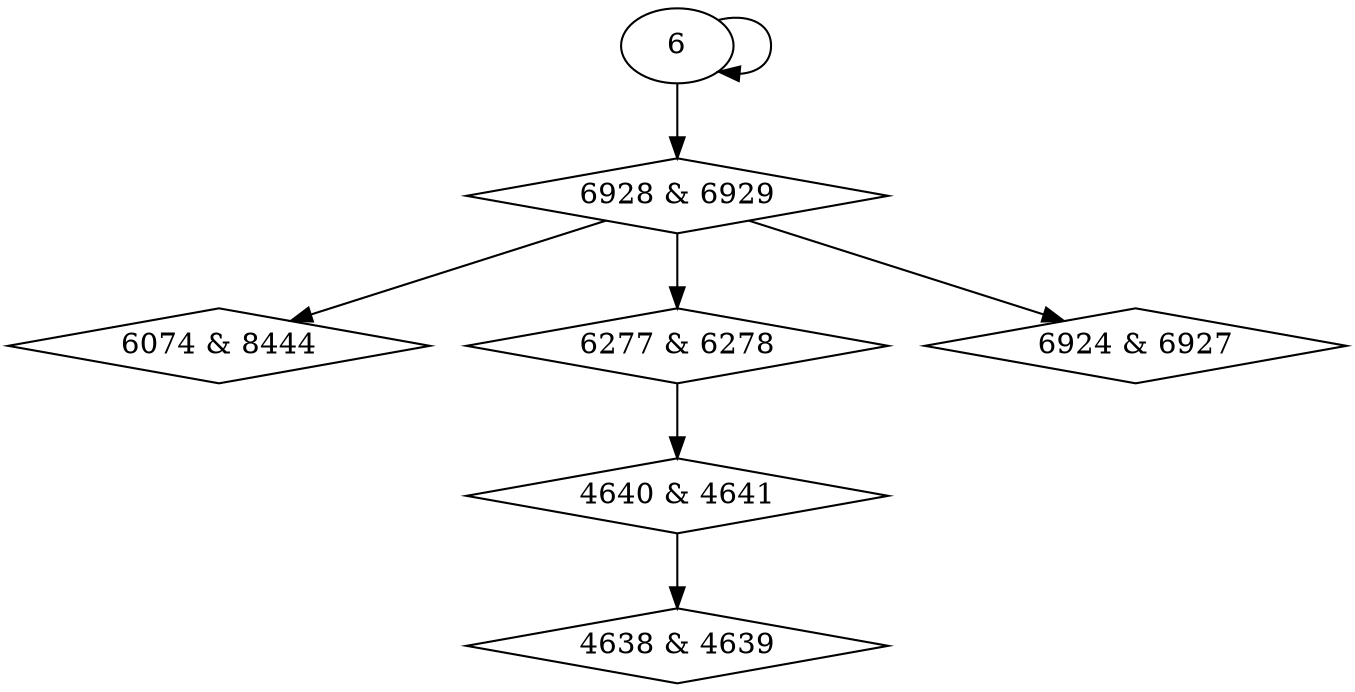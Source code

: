 digraph {
0 [label = "4638 & 4639", shape = diamond];
1 [label = "4640 & 4641", shape = diamond];
2 [label = "6074 & 8444", shape = diamond];
3 [label = "6277 & 6278", shape = diamond];
4 [label = "6924 & 6927", shape = diamond];
5 [label = "6928 & 6929", shape = diamond];
1 -> 0;
3 -> 1;
5 -> 2;
5 -> 3;
5 -> 4;
6 -> 5;
6 -> 6;
}
